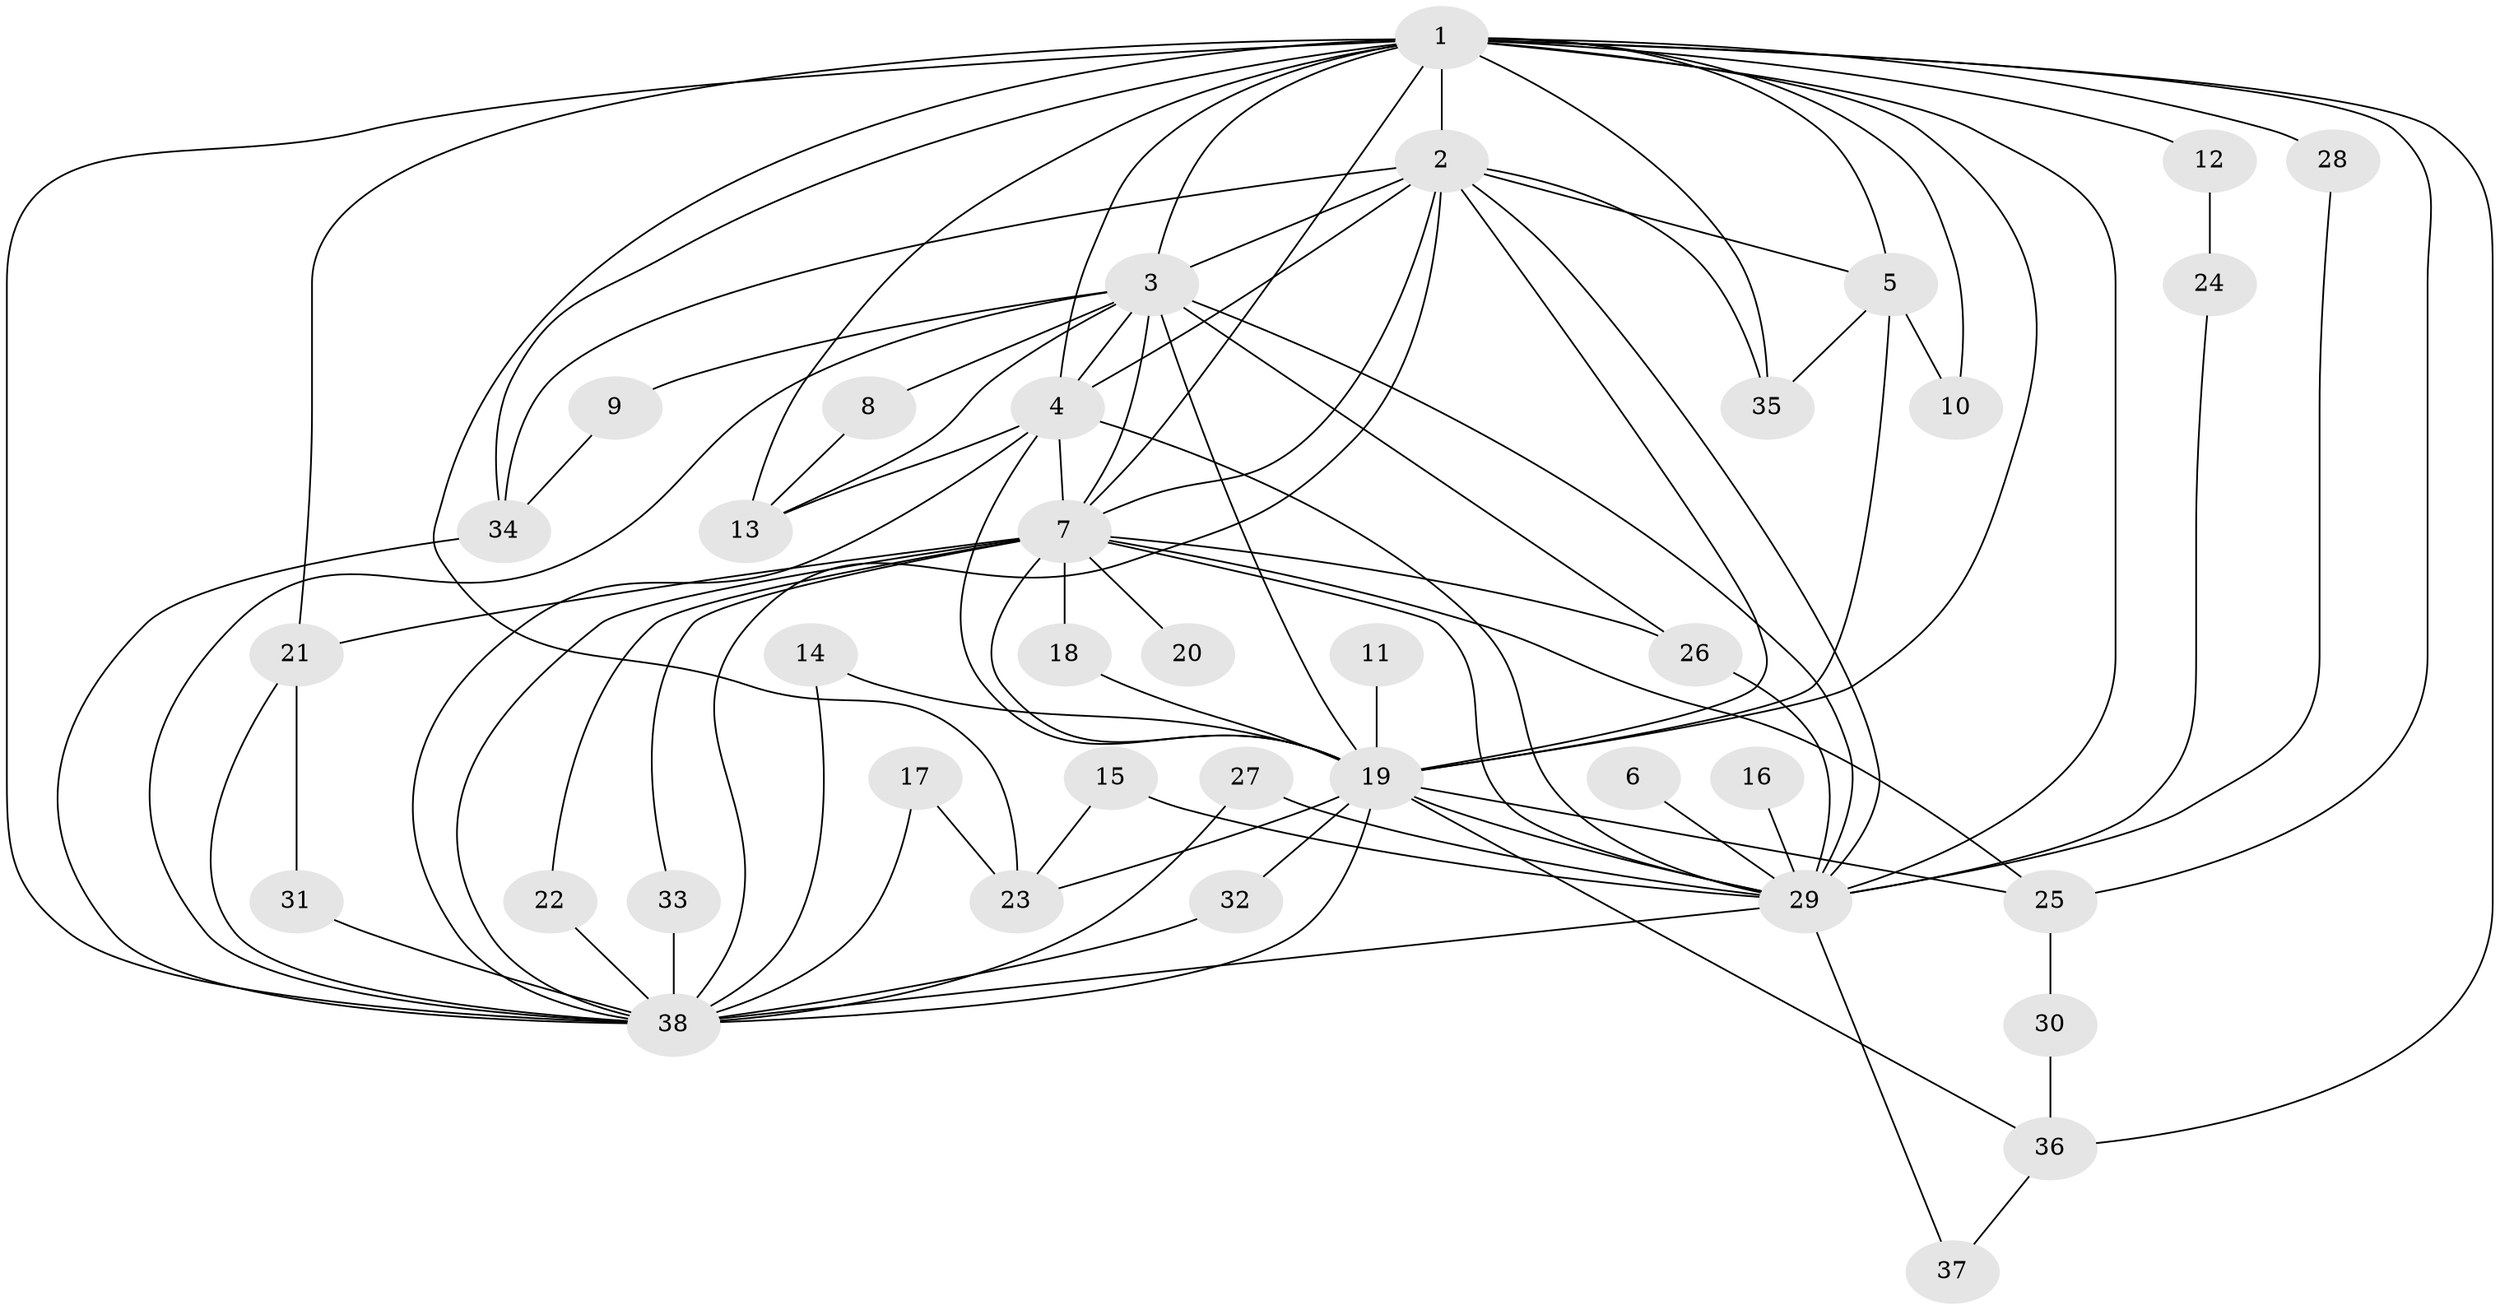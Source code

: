 // original degree distribution, {11: 0.037037037037037035, 13: 0.037037037037037035, 19: 0.037037037037037035, 18: 0.018518518518518517, 20: 0.018518518518518517, 21: 0.018518518518518517, 12: 0.018518518518518517, 5: 0.05555555555555555, 4: 0.09259259259259259, 2: 0.6296296296296297, 3: 0.037037037037037035}
// Generated by graph-tools (version 1.1) at 2025/36/03/04/25 23:36:15]
// undirected, 38 vertices, 90 edges
graph export_dot {
  node [color=gray90,style=filled];
  1;
  2;
  3;
  4;
  5;
  6;
  7;
  8;
  9;
  10;
  11;
  12;
  13;
  14;
  15;
  16;
  17;
  18;
  19;
  20;
  21;
  22;
  23;
  24;
  25;
  26;
  27;
  28;
  29;
  30;
  31;
  32;
  33;
  34;
  35;
  36;
  37;
  38;
  1 -- 2 [weight=4.0];
  1 -- 3 [weight=2.0];
  1 -- 4 [weight=2.0];
  1 -- 5 [weight=1.0];
  1 -- 7 [weight=2.0];
  1 -- 10 [weight=1.0];
  1 -- 12 [weight=2.0];
  1 -- 13 [weight=1.0];
  1 -- 19 [weight=2.0];
  1 -- 21 [weight=1.0];
  1 -- 23 [weight=1.0];
  1 -- 25 [weight=1.0];
  1 -- 28 [weight=1.0];
  1 -- 29 [weight=2.0];
  1 -- 34 [weight=1.0];
  1 -- 35 [weight=1.0];
  1 -- 36 [weight=2.0];
  1 -- 38 [weight=2.0];
  2 -- 3 [weight=2.0];
  2 -- 4 [weight=2.0];
  2 -- 5 [weight=1.0];
  2 -- 7 [weight=2.0];
  2 -- 19 [weight=3.0];
  2 -- 29 [weight=2.0];
  2 -- 34 [weight=1.0];
  2 -- 35 [weight=1.0];
  2 -- 38 [weight=2.0];
  3 -- 4 [weight=1.0];
  3 -- 7 [weight=1.0];
  3 -- 8 [weight=1.0];
  3 -- 9 [weight=1.0];
  3 -- 13 [weight=1.0];
  3 -- 19 [weight=1.0];
  3 -- 26 [weight=1.0];
  3 -- 29 [weight=1.0];
  3 -- 38 [weight=1.0];
  4 -- 7 [weight=2.0];
  4 -- 13 [weight=1.0];
  4 -- 19 [weight=1.0];
  4 -- 29 [weight=2.0];
  4 -- 38 [weight=1.0];
  5 -- 10 [weight=1.0];
  5 -- 19 [weight=1.0];
  5 -- 35 [weight=1.0];
  6 -- 29 [weight=1.0];
  7 -- 18 [weight=1.0];
  7 -- 19 [weight=1.0];
  7 -- 20 [weight=1.0];
  7 -- 21 [weight=1.0];
  7 -- 22 [weight=1.0];
  7 -- 25 [weight=1.0];
  7 -- 26 [weight=1.0];
  7 -- 29 [weight=1.0];
  7 -- 33 [weight=1.0];
  7 -- 38 [weight=1.0];
  8 -- 13 [weight=1.0];
  9 -- 34 [weight=1.0];
  11 -- 19 [weight=1.0];
  12 -- 24 [weight=1.0];
  14 -- 19 [weight=1.0];
  14 -- 38 [weight=1.0];
  15 -- 23 [weight=1.0];
  15 -- 29 [weight=1.0];
  16 -- 29 [weight=1.0];
  17 -- 23 [weight=1.0];
  17 -- 38 [weight=1.0];
  18 -- 19 [weight=1.0];
  19 -- 23 [weight=1.0];
  19 -- 25 [weight=1.0];
  19 -- 29 [weight=1.0];
  19 -- 32 [weight=1.0];
  19 -- 36 [weight=1.0];
  19 -- 38 [weight=2.0];
  21 -- 31 [weight=1.0];
  21 -- 38 [weight=1.0];
  22 -- 38 [weight=1.0];
  24 -- 29 [weight=1.0];
  25 -- 30 [weight=1.0];
  26 -- 29 [weight=1.0];
  27 -- 29 [weight=1.0];
  27 -- 38 [weight=1.0];
  28 -- 29 [weight=1.0];
  29 -- 37 [weight=1.0];
  29 -- 38 [weight=1.0];
  30 -- 36 [weight=1.0];
  31 -- 38 [weight=1.0];
  32 -- 38 [weight=1.0];
  33 -- 38 [weight=1.0];
  34 -- 38 [weight=1.0];
  36 -- 37 [weight=1.0];
}
